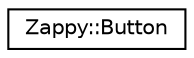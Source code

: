 digraph "Graphical Class Hierarchy"
{
 // LATEX_PDF_SIZE
  edge [fontname="Helvetica",fontsize="10",labelfontname="Helvetica",labelfontsize="10"];
  node [fontname="Helvetica",fontsize="10",shape=record];
  rankdir="LR";
  Node0 [label="Zappy::Button",height=0.2,width=0.4,color="black", fillcolor="white", style="filled",URL="$structZappy_1_1Button.html",tooltip=" "];
}
